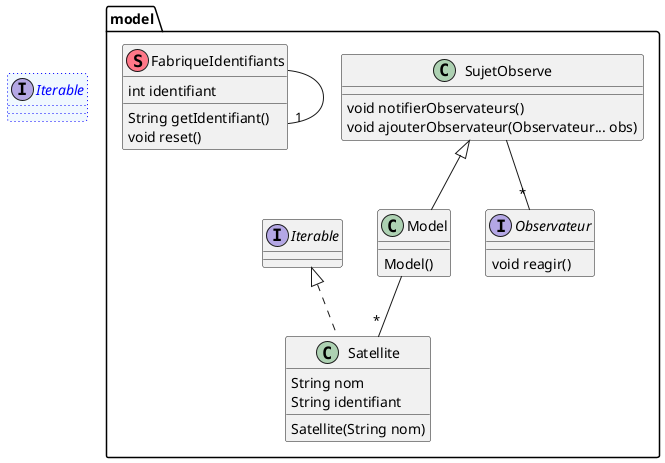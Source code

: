 @startuml
'https://plantuml.com/class-diagram

interface Iterable #aliceblue;line:blue;line.dotted;text:blue


package model{

    class Model extends SujetObserve{
        Model()
    }

    class Satellite implements Iterable{
        String nom
        String identifiant
        Satellite(String nom)
    }

    class SujetObserve{
        void notifierObservateurs()
        void ajouterObservateur(Observateur... obs)
    }

    interface Observateur{
        void reagir()
    }

    class FabriqueIdentifiants<<(S,#FF7788)>>{
       int identifiant
       String getIdentifiant()
       void reset()
    }

}

FabriqueIdentifiants --"1" FabriqueIdentifiants
SujetObserve --"*" Observateur
Model --"*" Satellite


@enduml